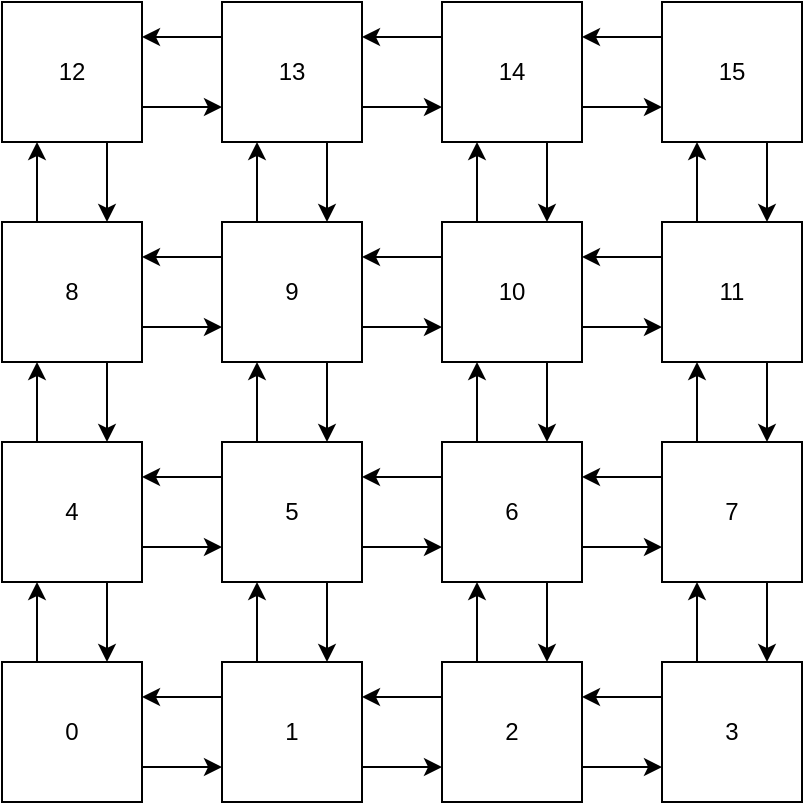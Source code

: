 <mxfile version="22.1.3" type="device">
  <diagram id="w2MFEqnQoE7l5FxlS8GO" name="Page-1">
    <mxGraphModel dx="2074" dy="1134" grid="1" gridSize="10" guides="1" tooltips="1" connect="1" arrows="1" fold="1" page="1" pageScale="1" pageWidth="850" pageHeight="1100" math="0" shadow="0">
      <root>
        <mxCell id="0" />
        <mxCell id="1" parent="0" />
        <mxCell id="81" style="edgeStyle=orthogonalEdgeStyle;rounded=0;orthogonalLoop=1;jettySize=auto;html=1;exitX=1;exitY=0.75;exitDx=0;exitDy=0;entryX=0;entryY=0.75;entryDx=0;entryDy=0;" parent="1" source="83" target="86" edge="1">
          <mxGeometry relative="1" as="geometry">
            <mxPoint x="210" y="720" as="targetPoint" />
          </mxGeometry>
        </mxCell>
        <mxCell id="82" style="edgeStyle=orthogonalEdgeStyle;rounded=0;orthogonalLoop=1;jettySize=auto;html=1;entryX=0.25;entryY=1;entryDx=0;entryDy=0;exitX=0.25;exitY=0;exitDx=0;exitDy=0;" parent="1" source="83" target="90" edge="1">
          <mxGeometry relative="1" as="geometry" />
        </mxCell>
        <mxCell id="83" value="4" style="rounded=0;whiteSpace=wrap;html=1;" parent="1" vertex="1">
          <mxGeometry x="160" y="580" width="70" height="70" as="geometry" />
        </mxCell>
        <mxCell id="84" style="edgeStyle=orthogonalEdgeStyle;rounded=0;orthogonalLoop=1;jettySize=auto;html=1;entryX=0;entryY=0.75;entryDx=0;entryDy=0;exitX=1;exitY=0.75;exitDx=0;exitDy=0;" parent="1" source="86" target="111" edge="1">
          <mxGeometry relative="1" as="geometry" />
        </mxCell>
        <mxCell id="85" style="edgeStyle=orthogonalEdgeStyle;rounded=0;orthogonalLoop=1;jettySize=auto;html=1;entryX=0.25;entryY=1;entryDx=0;entryDy=0;exitX=0.25;exitY=0;exitDx=0;exitDy=0;" parent="1" source="86" target="98" edge="1">
          <mxGeometry relative="1" as="geometry" />
        </mxCell>
        <mxCell id="86" value="5" style="rounded=0;whiteSpace=wrap;html=1;" parent="1" vertex="1">
          <mxGeometry x="270" y="580" width="70" height="70" as="geometry" />
        </mxCell>
        <mxCell id="87" style="edgeStyle=orthogonalEdgeStyle;rounded=0;orthogonalLoop=1;jettySize=auto;html=1;entryX=0.75;entryY=0;entryDx=0;entryDy=0;exitX=0.75;exitY=1;exitDx=0;exitDy=0;" parent="1" source="90" target="83" edge="1">
          <mxGeometry relative="1" as="geometry" />
        </mxCell>
        <mxCell id="88" style="edgeStyle=orthogonalEdgeStyle;rounded=0;orthogonalLoop=1;jettySize=auto;html=1;entryX=0.25;entryY=1;entryDx=0;entryDy=0;exitX=0.25;exitY=0;exitDx=0;exitDy=0;" parent="1" source="90" target="93" edge="1">
          <mxGeometry relative="1" as="geometry" />
        </mxCell>
        <mxCell id="89" style="edgeStyle=orthogonalEdgeStyle;rounded=0;orthogonalLoop=1;jettySize=auto;html=1;entryX=0;entryY=0.75;entryDx=0;entryDy=0;exitX=1;exitY=0.75;exitDx=0;exitDy=0;" parent="1" source="90" target="98" edge="1">
          <mxGeometry relative="1" as="geometry">
            <mxPoint x="250" y="450" as="sourcePoint" />
          </mxGeometry>
        </mxCell>
        <mxCell id="90" value="8" style="rounded=0;whiteSpace=wrap;html=1;" parent="1" vertex="1">
          <mxGeometry x="160" y="470" width="70" height="70" as="geometry" />
        </mxCell>
        <mxCell id="91" style="edgeStyle=orthogonalEdgeStyle;rounded=0;orthogonalLoop=1;jettySize=auto;html=1;entryX=0.75;entryY=0;entryDx=0;entryDy=0;exitX=0.75;exitY=1;exitDx=0;exitDy=0;" parent="1" source="93" target="90" edge="1">
          <mxGeometry relative="1" as="geometry" />
        </mxCell>
        <mxCell id="92" style="edgeStyle=orthogonalEdgeStyle;rounded=0;orthogonalLoop=1;jettySize=auto;html=1;exitX=1;exitY=0.75;exitDx=0;exitDy=0;entryX=0;entryY=0.75;entryDx=0;entryDy=0;" parent="1" source="93" target="102" edge="1">
          <mxGeometry relative="1" as="geometry">
            <mxPoint x="250" y="330" as="sourcePoint" />
            <mxPoint x="300" y="340" as="targetPoint" />
          </mxGeometry>
        </mxCell>
        <mxCell id="93" value="12" style="rounded=0;whiteSpace=wrap;html=1;" parent="1" vertex="1">
          <mxGeometry x="160" y="360" width="70" height="70" as="geometry" />
        </mxCell>
        <mxCell id="94" style="edgeStyle=orthogonalEdgeStyle;rounded=0;orthogonalLoop=1;jettySize=auto;html=1;entryX=0.75;entryY=0;entryDx=0;entryDy=0;exitX=0.75;exitY=1;exitDx=0;exitDy=0;" parent="1" source="98" target="86" edge="1">
          <mxGeometry relative="1" as="geometry" />
        </mxCell>
        <mxCell id="95" style="edgeStyle=orthogonalEdgeStyle;rounded=0;orthogonalLoop=1;jettySize=auto;html=1;entryX=0.25;entryY=1;entryDx=0;entryDy=0;exitX=0.25;exitY=0;exitDx=0;exitDy=0;" parent="1" source="98" target="102" edge="1">
          <mxGeometry relative="1" as="geometry" />
        </mxCell>
        <mxCell id="96" style="edgeStyle=orthogonalEdgeStyle;rounded=0;orthogonalLoop=1;jettySize=auto;html=1;entryX=1;entryY=0.25;entryDx=0;entryDy=0;exitX=0;exitY=0.25;exitDx=0;exitDy=0;" parent="1" source="98" target="90" edge="1">
          <mxGeometry relative="1" as="geometry">
            <mxPoint x="250" y="560" as="sourcePoint" />
          </mxGeometry>
        </mxCell>
        <mxCell id="97" style="edgeStyle=orthogonalEdgeStyle;rounded=0;orthogonalLoop=1;jettySize=auto;html=1;exitX=1;exitY=0.75;exitDx=0;exitDy=0;entryX=0;entryY=0.75;entryDx=0;entryDy=0;" parent="1" source="98" target="109" edge="1">
          <mxGeometry relative="1" as="geometry">
            <mxPoint x="370" y="550" as="targetPoint" />
          </mxGeometry>
        </mxCell>
        <mxCell id="98" value="9" style="rounded=0;whiteSpace=wrap;html=1;" parent="1" vertex="1">
          <mxGeometry x="270" y="470" width="70" height="70" as="geometry" />
        </mxCell>
        <mxCell id="99" style="edgeStyle=orthogonalEdgeStyle;rounded=0;orthogonalLoop=1;jettySize=auto;html=1;entryX=0.75;entryY=0;entryDx=0;entryDy=0;exitX=0.75;exitY=1;exitDx=0;exitDy=0;" parent="1" source="102" target="98" edge="1">
          <mxGeometry relative="1" as="geometry" />
        </mxCell>
        <mxCell id="100" style="edgeStyle=orthogonalEdgeStyle;rounded=0;orthogonalLoop=1;jettySize=auto;html=1;exitX=0;exitY=0.25;exitDx=0;exitDy=0;entryX=1;entryY=0.25;entryDx=0;entryDy=0;" parent="1" source="102" target="93" edge="1">
          <mxGeometry relative="1" as="geometry">
            <mxPoint x="250" y="450" as="targetPoint" />
          </mxGeometry>
        </mxCell>
        <mxCell id="101" style="edgeStyle=orthogonalEdgeStyle;rounded=0;orthogonalLoop=1;jettySize=auto;html=1;exitX=1;exitY=0.75;exitDx=0;exitDy=0;entryX=0;entryY=0.75;entryDx=0;entryDy=0;" parent="1" source="102" target="105" edge="1">
          <mxGeometry relative="1" as="geometry">
            <mxPoint x="350" y="410" as="sourcePoint" />
            <mxPoint x="360" y="440" as="targetPoint" />
          </mxGeometry>
        </mxCell>
        <mxCell id="102" value="13" style="rounded=0;whiteSpace=wrap;html=1;" parent="1" vertex="1">
          <mxGeometry x="270" y="360" width="70" height="70" as="geometry" />
        </mxCell>
        <mxCell id="103" style="edgeStyle=orthogonalEdgeStyle;rounded=0;orthogonalLoop=1;jettySize=auto;html=1;entryX=0.75;entryY=0;entryDx=0;entryDy=0;exitX=0.75;exitY=1;exitDx=0;exitDy=0;" parent="1" source="105" target="109" edge="1">
          <mxGeometry relative="1" as="geometry" />
        </mxCell>
        <mxCell id="104" style="edgeStyle=orthogonalEdgeStyle;rounded=0;orthogonalLoop=1;jettySize=auto;html=1;entryX=1;entryY=0.25;entryDx=0;entryDy=0;exitX=0;exitY=0.25;exitDx=0;exitDy=0;" parent="1" source="105" target="102" edge="1">
          <mxGeometry relative="1" as="geometry" />
        </mxCell>
        <mxCell id="105" value="14" style="rounded=0;whiteSpace=wrap;html=1;" parent="1" vertex="1">
          <mxGeometry x="380" y="360" width="70" height="70" as="geometry" />
        </mxCell>
        <mxCell id="106" style="edgeStyle=orthogonalEdgeStyle;rounded=0;orthogonalLoop=1;jettySize=auto;html=1;entryX=0.75;entryY=0;entryDx=0;entryDy=0;exitX=0.75;exitY=1;exitDx=0;exitDy=0;" parent="1" source="109" target="111" edge="1">
          <mxGeometry relative="1" as="geometry" />
        </mxCell>
        <mxCell id="107" style="edgeStyle=orthogonalEdgeStyle;rounded=0;orthogonalLoop=1;jettySize=auto;html=1;entryX=0.25;entryY=1;entryDx=0;entryDy=0;exitX=0.25;exitY=0;exitDx=0;exitDy=0;" parent="1" source="109" target="105" edge="1">
          <mxGeometry relative="1" as="geometry" />
        </mxCell>
        <mxCell id="108" style="edgeStyle=orthogonalEdgeStyle;rounded=0;orthogonalLoop=1;jettySize=auto;html=1;exitX=0;exitY=0.25;exitDx=0;exitDy=0;entryX=1;entryY=0.25;entryDx=0;entryDy=0;" parent="1" source="109" target="98" edge="1">
          <mxGeometry relative="1" as="geometry">
            <mxPoint x="350" y="550" as="targetPoint" />
          </mxGeometry>
        </mxCell>
        <mxCell id="109" value="10" style="rounded=0;whiteSpace=wrap;html=1;" parent="1" vertex="1">
          <mxGeometry x="380" y="470" width="70" height="70" as="geometry" />
        </mxCell>
        <mxCell id="110" style="edgeStyle=orthogonalEdgeStyle;rounded=0;orthogonalLoop=1;jettySize=auto;html=1;entryX=0.25;entryY=1;entryDx=0;entryDy=0;exitX=0.25;exitY=0;exitDx=0;exitDy=0;" parent="1" source="111" target="109" edge="1">
          <mxGeometry relative="1" as="geometry" />
        </mxCell>
        <mxCell id="111" value="6" style="rounded=0;whiteSpace=wrap;html=1;" parent="1" vertex="1">
          <mxGeometry x="380" y="580" width="70" height="70" as="geometry" />
        </mxCell>
        <mxCell id="112" style="edgeStyle=orthogonalEdgeStyle;rounded=0;orthogonalLoop=1;jettySize=auto;html=1;exitX=0;exitY=0.25;exitDx=0;exitDy=0;entryX=1;entryY=0.25;entryDx=0;entryDy=0;" parent="1" source="86" target="83" edge="1">
          <mxGeometry relative="1" as="geometry">
            <mxPoint x="240" y="608" as="sourcePoint" />
            <mxPoint x="250" y="580" as="targetPoint" />
          </mxGeometry>
        </mxCell>
        <mxCell id="113" style="edgeStyle=orthogonalEdgeStyle;rounded=0;orthogonalLoop=1;jettySize=auto;html=1;entryX=1;entryY=0.25;entryDx=0;entryDy=0;exitX=0;exitY=0.25;exitDx=0;exitDy=0;" parent="1" source="111" target="86" edge="1">
          <mxGeometry relative="1" as="geometry">
            <mxPoint x="350" y="608" as="sourcePoint" />
            <mxPoint x="390" y="608" as="targetPoint" />
          </mxGeometry>
        </mxCell>
        <mxCell id="114" style="edgeStyle=orthogonalEdgeStyle;rounded=0;orthogonalLoop=1;jettySize=auto;html=1;entryX=0.75;entryY=0;entryDx=0;entryDy=0;exitX=0.75;exitY=1;exitDx=0;exitDy=0;" parent="1" source="115" target="118" edge="1">
          <mxGeometry relative="1" as="geometry" />
        </mxCell>
        <mxCell id="115" value="15" style="rounded=0;whiteSpace=wrap;html=1;" parent="1" vertex="1">
          <mxGeometry x="490" y="360" width="70" height="70" as="geometry" />
        </mxCell>
        <mxCell id="116" style="edgeStyle=orthogonalEdgeStyle;rounded=0;orthogonalLoop=1;jettySize=auto;html=1;entryX=0.75;entryY=0;entryDx=0;entryDy=0;exitX=0.75;exitY=1;exitDx=0;exitDy=0;" parent="1" source="118" target="120" edge="1">
          <mxGeometry relative="1" as="geometry" />
        </mxCell>
        <mxCell id="117" style="edgeStyle=orthogonalEdgeStyle;rounded=0;orthogonalLoop=1;jettySize=auto;html=1;entryX=0.25;entryY=1;entryDx=0;entryDy=0;exitX=0.25;exitY=0;exitDx=0;exitDy=0;" parent="1" source="118" target="115" edge="1">
          <mxGeometry relative="1" as="geometry" />
        </mxCell>
        <mxCell id="118" value="11" style="rounded=0;whiteSpace=wrap;html=1;" parent="1" vertex="1">
          <mxGeometry x="490" y="470" width="70" height="70" as="geometry" />
        </mxCell>
        <mxCell id="119" style="edgeStyle=orthogonalEdgeStyle;rounded=0;orthogonalLoop=1;jettySize=auto;html=1;entryX=0.25;entryY=1;entryDx=0;entryDy=0;exitX=0.25;exitY=0;exitDx=0;exitDy=0;" parent="1" source="120" target="118" edge="1">
          <mxGeometry relative="1" as="geometry" />
        </mxCell>
        <mxCell id="120" value="7" style="rounded=0;whiteSpace=wrap;html=1;" parent="1" vertex="1">
          <mxGeometry x="490" y="580" width="70" height="70" as="geometry" />
        </mxCell>
        <mxCell id="121" style="edgeStyle=orthogonalEdgeStyle;rounded=0;orthogonalLoop=1;jettySize=auto;html=1;entryX=1;entryY=0.25;entryDx=0;entryDy=0;exitX=0;exitY=0.25;exitDx=0;exitDy=0;" parent="1" source="120" target="111" edge="1">
          <mxGeometry relative="1" as="geometry">
            <mxPoint x="480" y="608" as="sourcePoint" />
            <mxPoint x="440" y="608" as="targetPoint" />
          </mxGeometry>
        </mxCell>
        <mxCell id="122" style="edgeStyle=orthogonalEdgeStyle;rounded=0;orthogonalLoop=1;jettySize=auto;html=1;entryX=0;entryY=0.75;entryDx=0;entryDy=0;exitX=1;exitY=0.75;exitDx=0;exitDy=0;" parent="1" source="111" target="120" edge="1">
          <mxGeometry relative="1" as="geometry">
            <mxPoint x="440" y="660" as="sourcePoint" />
            <mxPoint x="480" y="660" as="targetPoint" />
          </mxGeometry>
        </mxCell>
        <mxCell id="123" style="edgeStyle=orthogonalEdgeStyle;rounded=0;orthogonalLoop=1;jettySize=auto;html=1;entryX=1;entryY=0.25;entryDx=0;entryDy=0;exitX=0;exitY=0.25;exitDx=0;exitDy=0;" parent="1" source="118" target="109" edge="1">
          <mxGeometry relative="1" as="geometry">
            <mxPoint x="490" y="490" as="sourcePoint" />
            <mxPoint x="460" y="490" as="targetPoint" />
          </mxGeometry>
        </mxCell>
        <mxCell id="124" style="edgeStyle=orthogonalEdgeStyle;rounded=0;orthogonalLoop=1;jettySize=auto;html=1;exitX=1;exitY=0.75;exitDx=0;exitDy=0;entryX=0;entryY=0.75;entryDx=0;entryDy=0;" parent="1" source="109" target="118" edge="1">
          <mxGeometry relative="1" as="geometry">
            <mxPoint x="465" y="530" as="targetPoint" />
            <mxPoint x="425" y="530" as="sourcePoint" />
          </mxGeometry>
        </mxCell>
        <mxCell id="125" style="edgeStyle=orthogonalEdgeStyle;rounded=0;orthogonalLoop=1;jettySize=auto;html=1;entryX=1;entryY=0.25;entryDx=0;entryDy=0;exitX=0;exitY=0.25;exitDx=0;exitDy=0;" parent="1" source="115" target="105" edge="1">
          <mxGeometry relative="1" as="geometry">
            <mxPoint x="490" y="380" as="sourcePoint" />
            <mxPoint x="460" y="380" as="targetPoint" />
          </mxGeometry>
        </mxCell>
        <mxCell id="126" style="edgeStyle=orthogonalEdgeStyle;rounded=0;orthogonalLoop=1;jettySize=auto;html=1;exitX=1;exitY=0.75;exitDx=0;exitDy=0;entryX=0;entryY=0.75;entryDx=0;entryDy=0;" parent="1" source="105" target="115" edge="1">
          <mxGeometry relative="1" as="geometry">
            <mxPoint x="490" y="400" as="targetPoint" />
            <mxPoint x="460" y="400" as="sourcePoint" />
          </mxGeometry>
        </mxCell>
        <mxCell id="127" style="edgeStyle=orthogonalEdgeStyle;rounded=0;orthogonalLoop=1;jettySize=auto;html=1;exitX=1;exitY=0.75;exitDx=0;exitDy=0;entryX=0;entryY=0.75;entryDx=0;entryDy=0;" parent="1" source="128" target="130" edge="1">
          <mxGeometry relative="1" as="geometry">
            <mxPoint x="210" y="830" as="targetPoint" />
          </mxGeometry>
        </mxCell>
        <mxCell id="128" value="0" style="rounded=0;whiteSpace=wrap;html=1;" parent="1" vertex="1">
          <mxGeometry x="160" y="690" width="70" height="70" as="geometry" />
        </mxCell>
        <mxCell id="129" style="edgeStyle=orthogonalEdgeStyle;rounded=0;orthogonalLoop=1;jettySize=auto;html=1;entryX=0;entryY=0.75;entryDx=0;entryDy=0;exitX=1;exitY=0.75;exitDx=0;exitDy=0;" parent="1" source="130" target="131" edge="1">
          <mxGeometry relative="1" as="geometry" />
        </mxCell>
        <mxCell id="130" value="1" style="rounded=0;whiteSpace=wrap;html=1;" parent="1" vertex="1">
          <mxGeometry x="270" y="690" width="70" height="70" as="geometry" />
        </mxCell>
        <mxCell id="131" value="2" style="rounded=0;whiteSpace=wrap;html=1;" parent="1" vertex="1">
          <mxGeometry x="380" y="690" width="70" height="70" as="geometry" />
        </mxCell>
        <mxCell id="132" style="edgeStyle=orthogonalEdgeStyle;rounded=0;orthogonalLoop=1;jettySize=auto;html=1;exitX=0;exitY=0.25;exitDx=0;exitDy=0;entryX=1;entryY=0.25;entryDx=0;entryDy=0;" parent="1" source="130" target="128" edge="1">
          <mxGeometry relative="1" as="geometry">
            <mxPoint x="240" y="718" as="sourcePoint" />
            <mxPoint x="250" y="690" as="targetPoint" />
          </mxGeometry>
        </mxCell>
        <mxCell id="133" style="edgeStyle=orthogonalEdgeStyle;rounded=0;orthogonalLoop=1;jettySize=auto;html=1;entryX=1;entryY=0.25;entryDx=0;entryDy=0;exitX=0;exitY=0.25;exitDx=0;exitDy=0;" parent="1" source="131" target="130" edge="1">
          <mxGeometry relative="1" as="geometry">
            <mxPoint x="350" y="718" as="sourcePoint" />
            <mxPoint x="390" y="718" as="targetPoint" />
          </mxGeometry>
        </mxCell>
        <mxCell id="134" value="3" style="rounded=0;whiteSpace=wrap;html=1;" parent="1" vertex="1">
          <mxGeometry x="490" y="690" width="70" height="70" as="geometry" />
        </mxCell>
        <mxCell id="135" style="edgeStyle=orthogonalEdgeStyle;rounded=0;orthogonalLoop=1;jettySize=auto;html=1;entryX=1;entryY=0.25;entryDx=0;entryDy=0;exitX=0;exitY=0.25;exitDx=0;exitDy=0;" parent="1" source="134" target="131" edge="1">
          <mxGeometry relative="1" as="geometry">
            <mxPoint x="480" y="718" as="sourcePoint" />
            <mxPoint x="440" y="718" as="targetPoint" />
          </mxGeometry>
        </mxCell>
        <mxCell id="136" style="edgeStyle=orthogonalEdgeStyle;rounded=0;orthogonalLoop=1;jettySize=auto;html=1;entryX=0;entryY=0.75;entryDx=0;entryDy=0;exitX=1;exitY=0.75;exitDx=0;exitDy=0;" parent="1" source="131" target="134" edge="1">
          <mxGeometry relative="1" as="geometry">
            <mxPoint x="440" y="770" as="sourcePoint" />
            <mxPoint x="480" y="770" as="targetPoint" />
          </mxGeometry>
        </mxCell>
        <mxCell id="137" style="edgeStyle=orthogonalEdgeStyle;rounded=0;orthogonalLoop=1;jettySize=auto;html=1;entryX=0.25;entryY=1;entryDx=0;entryDy=0;exitX=0.25;exitY=0;exitDx=0;exitDy=0;" parent="1" source="134" target="120" edge="1">
          <mxGeometry relative="1" as="geometry">
            <mxPoint x="508" y="650" as="targetPoint" />
          </mxGeometry>
        </mxCell>
        <mxCell id="138" style="edgeStyle=orthogonalEdgeStyle;rounded=0;orthogonalLoop=1;jettySize=auto;html=1;entryX=0.25;entryY=1;entryDx=0;entryDy=0;exitX=0.25;exitY=0;exitDx=0;exitDy=0;" parent="1" source="131" target="111" edge="1">
          <mxGeometry relative="1" as="geometry">
            <mxPoint x="398" y="650" as="targetPoint" />
          </mxGeometry>
        </mxCell>
        <mxCell id="139" style="edgeStyle=orthogonalEdgeStyle;rounded=0;orthogonalLoop=1;jettySize=auto;html=1;entryX=0.25;entryY=1;entryDx=0;entryDy=0;exitX=0.25;exitY=0;exitDx=0;exitDy=0;" parent="1" source="130" target="86" edge="1">
          <mxGeometry relative="1" as="geometry">
            <mxPoint x="288" y="650" as="targetPoint" />
          </mxGeometry>
        </mxCell>
        <mxCell id="140" style="edgeStyle=orthogonalEdgeStyle;rounded=0;orthogonalLoop=1;jettySize=auto;html=1;entryX=0.25;entryY=1;entryDx=0;entryDy=0;exitX=0.25;exitY=0;exitDx=0;exitDy=0;" parent="1" source="128" target="83" edge="1">
          <mxGeometry relative="1" as="geometry">
            <mxPoint x="178" y="650" as="targetPoint" />
          </mxGeometry>
        </mxCell>
        <mxCell id="141" style="edgeStyle=orthogonalEdgeStyle;rounded=0;orthogonalLoop=1;jettySize=auto;html=1;entryX=0.75;entryY=0;entryDx=0;entryDy=0;exitX=0.75;exitY=1;exitDx=0;exitDy=0;" parent="1" source="83" target="128" edge="1">
          <mxGeometry relative="1" as="geometry">
            <mxPoint x="213" y="650" as="sourcePoint" />
          </mxGeometry>
        </mxCell>
        <mxCell id="142" style="edgeStyle=orthogonalEdgeStyle;rounded=0;orthogonalLoop=1;jettySize=auto;html=1;entryX=0.75;entryY=0;entryDx=0;entryDy=0;exitX=0.75;exitY=1;exitDx=0;exitDy=0;" parent="1" source="86" target="130" edge="1">
          <mxGeometry relative="1" as="geometry">
            <mxPoint x="323" y="650" as="sourcePoint" />
          </mxGeometry>
        </mxCell>
        <mxCell id="143" style="edgeStyle=orthogonalEdgeStyle;rounded=0;orthogonalLoop=1;jettySize=auto;html=1;entryX=0.75;entryY=0;entryDx=0;entryDy=0;exitX=0.75;exitY=1;exitDx=0;exitDy=0;" parent="1" source="111" target="131" edge="1">
          <mxGeometry relative="1" as="geometry">
            <mxPoint x="433" y="650" as="sourcePoint" />
          </mxGeometry>
        </mxCell>
        <mxCell id="144" style="edgeStyle=orthogonalEdgeStyle;rounded=0;orthogonalLoop=1;jettySize=auto;html=1;entryX=0.75;entryY=0;entryDx=0;entryDy=0;exitX=0.75;exitY=1;exitDx=0;exitDy=0;" parent="1" source="120" target="134" edge="1">
          <mxGeometry relative="1" as="geometry">
            <mxPoint x="543" y="650" as="sourcePoint" />
          </mxGeometry>
        </mxCell>
      </root>
    </mxGraphModel>
  </diagram>
</mxfile>
